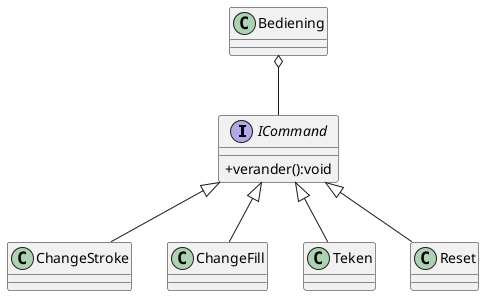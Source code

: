 @startuml
skinparam ClassAttributeIconSize 0

Interface ICommand{
    +verander():void
}

class Bediening{
}

class ChangeStroke{
}

class ChangeFill{
}

class Teken{
}

class Reset{
}

Bediening o-- ICommand
ICommand <|-- ChangeFill
ICommand <|-- ChangeStroke
ICommand <|-- Teken
ICommand <|-- Reset


@enduml